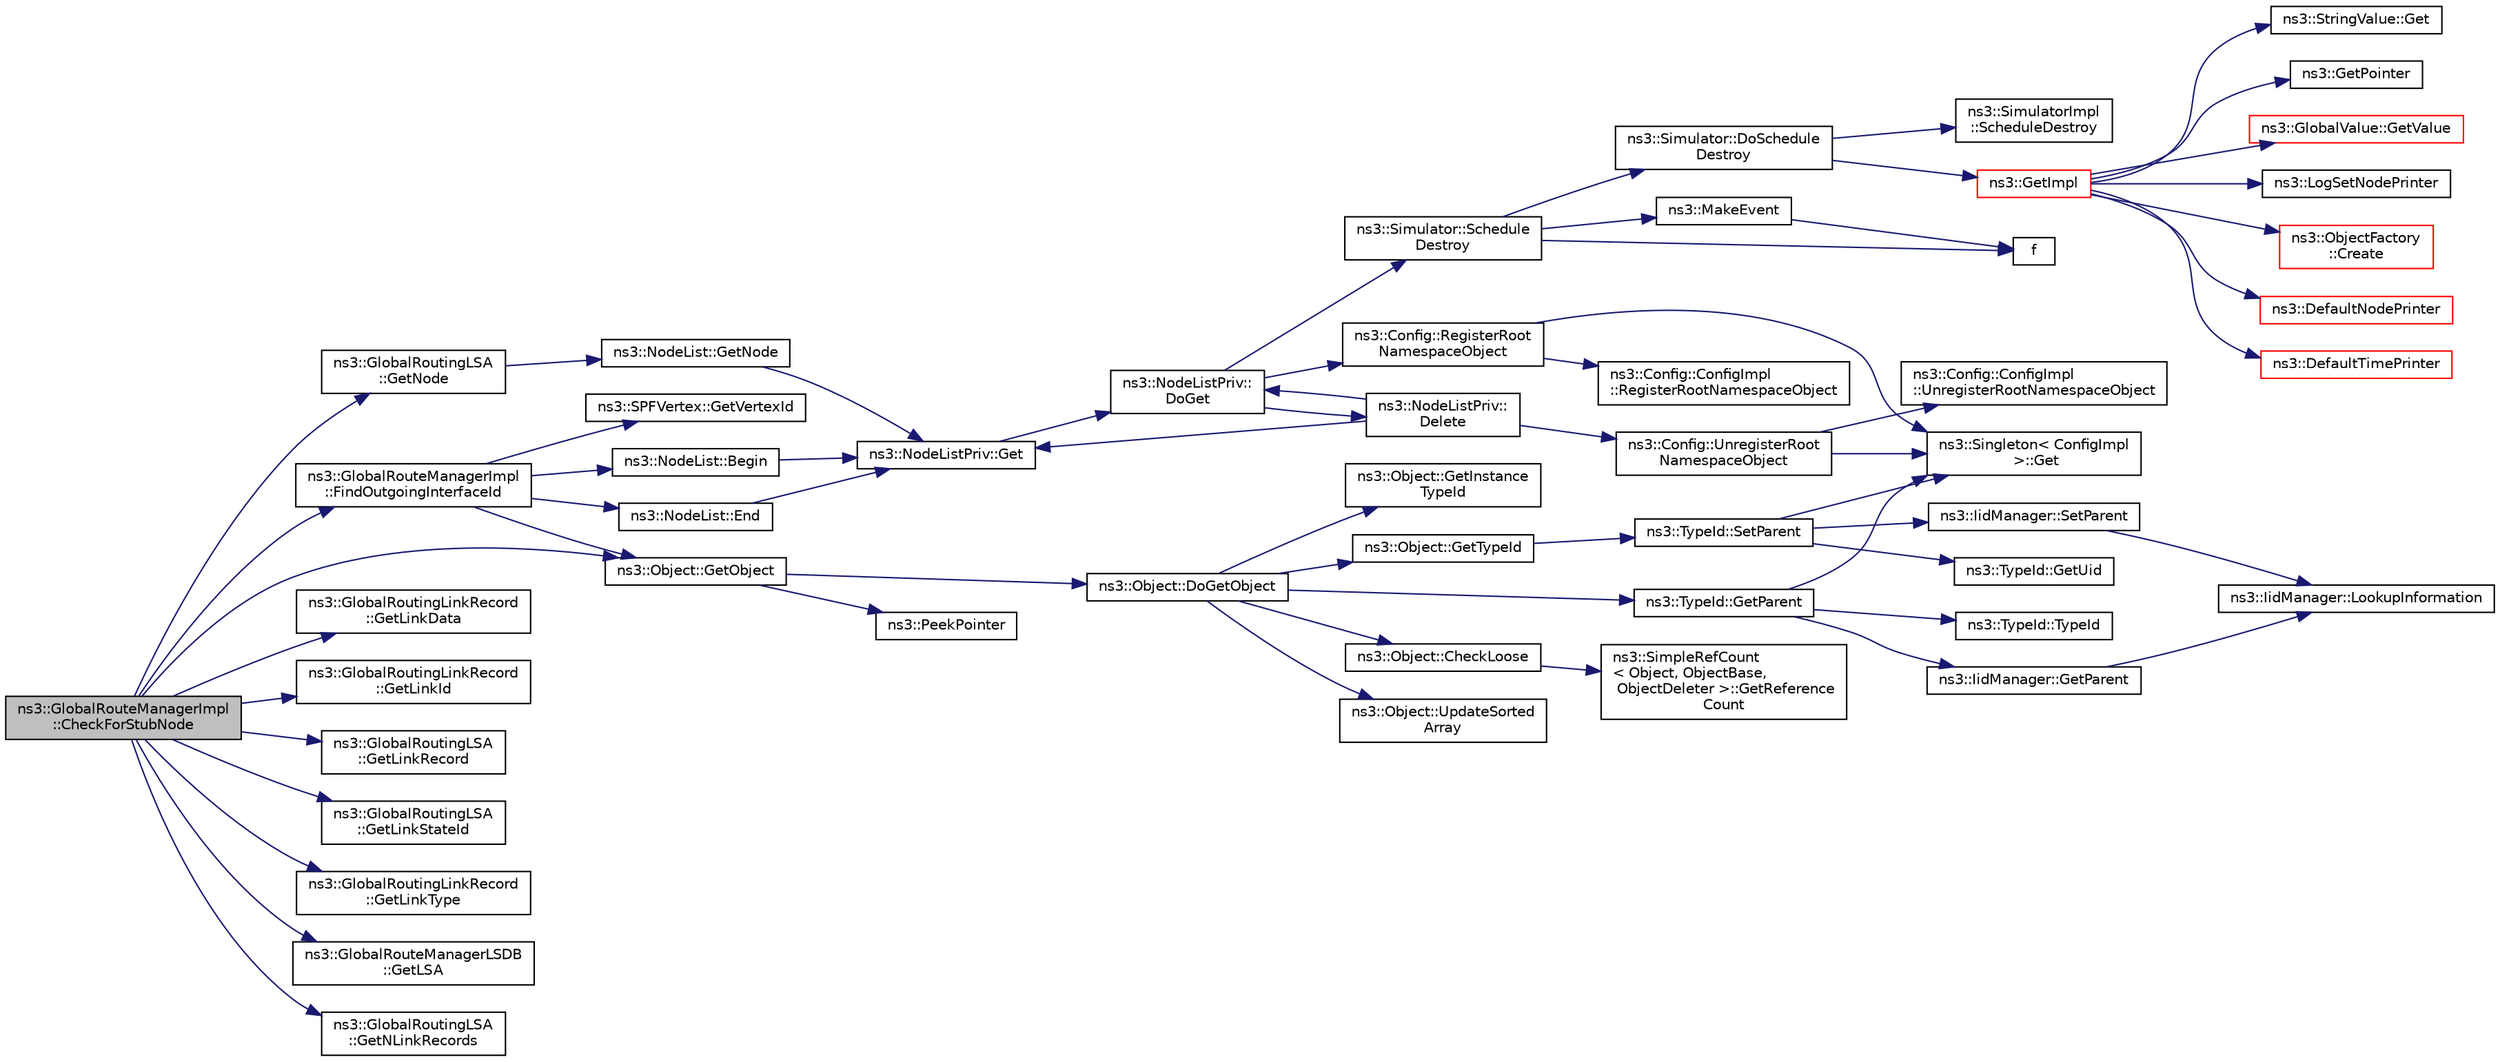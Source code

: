 digraph "ns3::GlobalRouteManagerImpl::CheckForStubNode"
{
 // LATEX_PDF_SIZE
  edge [fontname="Helvetica",fontsize="10",labelfontname="Helvetica",labelfontsize="10"];
  node [fontname="Helvetica",fontsize="10",shape=record];
  rankdir="LR";
  Node1 [label="ns3::GlobalRouteManagerImpl\l::CheckForStubNode",height=0.2,width=0.4,color="black", fillcolor="grey75", style="filled", fontcolor="black",tooltip="Test if a node is a stub, from an OSPF sense."];
  Node1 -> Node2 [color="midnightblue",fontsize="10",style="solid",fontname="Helvetica"];
  Node2 [label="ns3::GlobalRouteManagerImpl\l::FindOutgoingInterfaceId",height=0.2,width=0.4,color="black", fillcolor="white", style="filled",URL="$classns3_1_1_global_route_manager_impl.html#a55b3c7bf042d95de52cf56cc6699dc9a",tooltip="Return the interface number corresponding to a given IP address and mask."];
  Node2 -> Node3 [color="midnightblue",fontsize="10",style="solid",fontname="Helvetica"];
  Node3 [label="ns3::NodeList::Begin",height=0.2,width=0.4,color="black", fillcolor="white", style="filled",URL="$classns3_1_1_node_list.html#a93d2211831f5cb71d1dbb721e2721d7f",tooltip=" "];
  Node3 -> Node4 [color="midnightblue",fontsize="10",style="solid",fontname="Helvetica"];
  Node4 [label="ns3::NodeListPriv::Get",height=0.2,width=0.4,color="black", fillcolor="white", style="filled",URL="$classns3_1_1_node_list_priv.html#a746ce1482b3c1cf31d5a50cd55cffa92",tooltip="Get the node list object."];
  Node4 -> Node5 [color="midnightblue",fontsize="10",style="solid",fontname="Helvetica"];
  Node5 [label="ns3::NodeListPriv::\lDoGet",height=0.2,width=0.4,color="black", fillcolor="white", style="filled",URL="$classns3_1_1_node_list_priv.html#a6f0222de939567a488905f1c6876c4ca",tooltip="Get the node list object."];
  Node5 -> Node6 [color="midnightblue",fontsize="10",style="solid",fontname="Helvetica"];
  Node6 [label="ns3::NodeListPriv::\lDelete",height=0.2,width=0.4,color="black", fillcolor="white", style="filled",URL="$classns3_1_1_node_list_priv.html#a74f1811844a3891e71d8d9adbe81c33e",tooltip="Delete the nodes list object."];
  Node6 -> Node5 [color="midnightblue",fontsize="10",style="solid",fontname="Helvetica"];
  Node6 -> Node4 [color="midnightblue",fontsize="10",style="solid",fontname="Helvetica"];
  Node6 -> Node7 [color="midnightblue",fontsize="10",style="solid",fontname="Helvetica"];
  Node7 [label="ns3::Config::UnregisterRoot\lNamespaceObject",height=0.2,width=0.4,color="black", fillcolor="white", style="filled",URL="$group__config.html#gac04cd4b31e97845ee008d101218e66b1",tooltip=" "];
  Node7 -> Node8 [color="midnightblue",fontsize="10",style="solid",fontname="Helvetica"];
  Node8 [label="ns3::Singleton\< ConfigImpl\l \>::Get",height=0.2,width=0.4,color="black", fillcolor="white", style="filled",URL="$classns3_1_1_singleton.html#a80a2cd3c25a27ea72add7a9f7a141ffa",tooltip="Get a pointer to the singleton instance."];
  Node7 -> Node9 [color="midnightblue",fontsize="10",style="solid",fontname="Helvetica"];
  Node9 [label="ns3::Config::ConfigImpl\l::UnregisterRootNamespaceObject",height=0.2,width=0.4,color="black", fillcolor="white", style="filled",URL="$classns3_1_1_config_1_1_config_impl.html#a0226ce57c9eb138589339e6971991ac5",tooltip=" "];
  Node5 -> Node10 [color="midnightblue",fontsize="10",style="solid",fontname="Helvetica"];
  Node10 [label="ns3::Config::RegisterRoot\lNamespaceObject",height=0.2,width=0.4,color="black", fillcolor="white", style="filled",URL="$group__config.html#gadf663c596f54bed678e83cccd4e3d9d5",tooltip=" "];
  Node10 -> Node8 [color="midnightblue",fontsize="10",style="solid",fontname="Helvetica"];
  Node10 -> Node11 [color="midnightblue",fontsize="10",style="solid",fontname="Helvetica"];
  Node11 [label="ns3::Config::ConfigImpl\l::RegisterRootNamespaceObject",height=0.2,width=0.4,color="black", fillcolor="white", style="filled",URL="$classns3_1_1_config_1_1_config_impl.html#adc8bac6528fedf56e2c9dfe7ff28ac5b",tooltip=" "];
  Node5 -> Node12 [color="midnightblue",fontsize="10",style="solid",fontname="Helvetica"];
  Node12 [label="ns3::Simulator::Schedule\lDestroy",height=0.2,width=0.4,color="black", fillcolor="white", style="filled",URL="$classns3_1_1_simulator.html#a90f34279abc3b308d23a3dea7bffbdc0",tooltip="Schedule an event to run at the end of the simulation, when Simulator::Destroy() is called."];
  Node12 -> Node13 [color="midnightblue",fontsize="10",style="solid",fontname="Helvetica"];
  Node13 [label="ns3::Simulator::DoSchedule\lDestroy",height=0.2,width=0.4,color="black", fillcolor="white", style="filled",URL="$classns3_1_1_simulator.html#a00139c9c4e854aca72063485518c0d52",tooltip="Implementation of the various ScheduleDestroy methods."];
  Node13 -> Node14 [color="midnightblue",fontsize="10",style="solid",fontname="Helvetica"];
  Node14 [label="ns3::GetImpl",height=0.2,width=0.4,color="red", fillcolor="white", style="filled",URL="$group__simulator.html#ga42eb4eddad41528d4d99794a3dae3fd0",tooltip="Get the SimulatorImpl singleton."];
  Node14 -> Node15 [color="midnightblue",fontsize="10",style="solid",fontname="Helvetica"];
  Node15 [label="ns3::ObjectFactory\l::Create",height=0.2,width=0.4,color="red", fillcolor="white", style="filled",URL="$classns3_1_1_object_factory.html#a52eda277f4aaab54266134ba48102ad7",tooltip="Create an Object instance of the configured TypeId."];
  Node14 -> Node44 [color="midnightblue",fontsize="10",style="solid",fontname="Helvetica"];
  Node44 [label="ns3::DefaultNodePrinter",height=0.2,width=0.4,color="red", fillcolor="white", style="filled",URL="$group__logging.html#gac4c06cbbed12229d85991ced145f6be2",tooltip="Default node id printer implementation."];
  Node14 -> Node47 [color="midnightblue",fontsize="10",style="solid",fontname="Helvetica"];
  Node47 [label="ns3::DefaultTimePrinter",height=0.2,width=0.4,color="red", fillcolor="white", style="filled",URL="$namespacens3.html#ae01c3c7786b644dfb8a0bb8f1201b269",tooltip="Default Time printer."];
  Node14 -> Node52 [color="midnightblue",fontsize="10",style="solid",fontname="Helvetica"];
  Node52 [label="ns3::StringValue::Get",height=0.2,width=0.4,color="black", fillcolor="white", style="filled",URL="$classns3_1_1_string_value.html#a6f208c2778fe1c7882e5cb429b8326ae",tooltip=" "];
  Node14 -> Node53 [color="midnightblue",fontsize="10",style="solid",fontname="Helvetica"];
  Node53 [label="ns3::GetPointer",height=0.2,width=0.4,color="black", fillcolor="white", style="filled",URL="$namespacens3.html#ab4e173cdfd43d17c1a40d5348510a670",tooltip=" "];
  Node14 -> Node54 [color="midnightblue",fontsize="10",style="solid",fontname="Helvetica"];
  Node54 [label="ns3::GlobalValue::GetValue",height=0.2,width=0.4,color="red", fillcolor="white", style="filled",URL="$classns3_1_1_global_value.html#a48a99242193fb69609a17332733e8600",tooltip="Get the value."];
  Node14 -> Node56 [color="midnightblue",fontsize="10",style="solid",fontname="Helvetica"];
  Node56 [label="ns3::LogSetNodePrinter",height=0.2,width=0.4,color="black", fillcolor="white", style="filled",URL="$namespacens3.html#aebac73305345f2e2803fdeb102a7705e",tooltip="Set the LogNodePrinter function to be used to prepend log messages with the node id."];
  Node13 -> Node64 [color="midnightblue",fontsize="10",style="solid",fontname="Helvetica"];
  Node64 [label="ns3::SimulatorImpl\l::ScheduleDestroy",height=0.2,width=0.4,color="black", fillcolor="white", style="filled",URL="$classns3_1_1_simulator_impl.html#a04f4a00ed04886ed0b9982038c3ed5f9",tooltip="Schedule an event to run at the end of the simulation, after the Stop() time or condition has been re..."];
  Node12 -> Node65 [color="midnightblue",fontsize="10",style="solid",fontname="Helvetica"];
  Node65 [label="f",height=0.2,width=0.4,color="black", fillcolor="white", style="filled",URL="$80211b_8c.html#ae7ffc1a8f84fa47a0812b2f2b9627132",tooltip=" "];
  Node12 -> Node66 [color="midnightblue",fontsize="10",style="solid",fontname="Helvetica"];
  Node66 [label="ns3::MakeEvent",height=0.2,width=0.4,color="black", fillcolor="white", style="filled",URL="$group__makeeventfnptr.html#ga289a28a2497c18a9bd299e5e2014094b",tooltip="Make an EventImpl from a function pointer taking varying numbers of arguments."];
  Node66 -> Node65 [color="midnightblue",fontsize="10",style="solid",fontname="Helvetica"];
  Node2 -> Node67 [color="midnightblue",fontsize="10",style="solid",fontname="Helvetica"];
  Node67 [label="ns3::NodeList::End",height=0.2,width=0.4,color="black", fillcolor="white", style="filled",URL="$classns3_1_1_node_list.html#a027a558c16e6078e25c7ffc67becb559",tooltip=" "];
  Node67 -> Node4 [color="midnightblue",fontsize="10",style="solid",fontname="Helvetica"];
  Node2 -> Node68 [color="midnightblue",fontsize="10",style="solid",fontname="Helvetica"];
  Node68 [label="ns3::Object::GetObject",height=0.2,width=0.4,color="black", fillcolor="white", style="filled",URL="$classns3_1_1_object.html#ad21f5401ff705cd29c37f931ea3afc18",tooltip="Get a pointer to the requested aggregated Object."];
  Node68 -> Node69 [color="midnightblue",fontsize="10",style="solid",fontname="Helvetica"];
  Node69 [label="ns3::Object::DoGetObject",height=0.2,width=0.4,color="black", fillcolor="white", style="filled",URL="$classns3_1_1_object.html#a7c009975f7c0994cb47a69f713745e0a",tooltip="Find an Object of TypeId tid in the aggregates of this Object."];
  Node69 -> Node70 [color="midnightblue",fontsize="10",style="solid",fontname="Helvetica"];
  Node70 [label="ns3::Object::CheckLoose",height=0.2,width=0.4,color="black", fillcolor="white", style="filled",URL="$classns3_1_1_object.html#a33b1d1c52665f27a2fd4857aef5618f2",tooltip="Check if any aggregated Objects have non-zero reference counts."];
  Node70 -> Node43 [color="midnightblue",fontsize="10",style="solid",fontname="Helvetica"];
  Node43 [label="ns3::SimpleRefCount\l\< Object, ObjectBase,\l ObjectDeleter \>::GetReference\lCount",height=0.2,width=0.4,color="black", fillcolor="white", style="filled",URL="$classns3_1_1_simple_ref_count.html#a9cb85ae452ce0e1c74f11b3e4d357171",tooltip="Get the reference count of the object."];
  Node69 -> Node71 [color="midnightblue",fontsize="10",style="solid",fontname="Helvetica"];
  Node71 [label="ns3::Object::GetInstance\lTypeId",height=0.2,width=0.4,color="black", fillcolor="white", style="filled",URL="$classns3_1_1_object.html#a9a0bc0211cfab9842e1046b5c5810e5a",tooltip="Get the most derived TypeId for this Object."];
  Node69 -> Node28 [color="midnightblue",fontsize="10",style="solid",fontname="Helvetica"];
  Node28 [label="ns3::TypeId::GetParent",height=0.2,width=0.4,color="black", fillcolor="white", style="filled",URL="$classns3_1_1_type_id.html#ab84f81aee52154af39a8668b59c89d63",tooltip="Get the parent of this TypeId."];
  Node28 -> Node29 [color="midnightblue",fontsize="10",style="solid",fontname="Helvetica"];
  Node29 [label="ns3::TypeId::TypeId",height=0.2,width=0.4,color="black", fillcolor="white", style="filled",URL="$classns3_1_1_type_id.html#ab76e26690f1af4f1cffa6a72245e8928",tooltip="Default constructor."];
  Node28 -> Node8 [color="midnightblue",fontsize="10",style="solid",fontname="Helvetica"];
  Node28 -> Node30 [color="midnightblue",fontsize="10",style="solid",fontname="Helvetica"];
  Node30 [label="ns3::IidManager::GetParent",height=0.2,width=0.4,color="black", fillcolor="white", style="filled",URL="$classns3_1_1_iid_manager.html#a26a0cf5d08e0e9d8ad1128b77599b1f5",tooltip="Get the parent of a type id."];
  Node30 -> Node25 [color="midnightblue",fontsize="10",style="solid",fontname="Helvetica"];
  Node25 [label="ns3::IidManager::LookupInformation",height=0.2,width=0.4,color="black", fillcolor="white", style="filled",URL="$classns3_1_1_iid_manager.html#a84af06b798b21fa700469a3ac5f65f3f",tooltip="Retrieve the information record for a type."];
  Node69 -> Node72 [color="midnightblue",fontsize="10",style="solid",fontname="Helvetica"];
  Node72 [label="ns3::Object::GetTypeId",height=0.2,width=0.4,color="black", fillcolor="white", style="filled",URL="$classns3_1_1_object.html#a1d040243983ab74ec923bde26d7cb7e7",tooltip="Register this type."];
  Node72 -> Node35 [color="midnightblue",fontsize="10",style="solid",fontname="Helvetica"];
  Node35 [label="ns3::TypeId::SetParent",height=0.2,width=0.4,color="black", fillcolor="white", style="filled",URL="$classns3_1_1_type_id.html#abaaca67ab7d2471067e7c275df0f7309",tooltip="Set the parent TypeId."];
  Node35 -> Node8 [color="midnightblue",fontsize="10",style="solid",fontname="Helvetica"];
  Node35 -> Node36 [color="midnightblue",fontsize="10",style="solid",fontname="Helvetica"];
  Node36 [label="ns3::TypeId::GetUid",height=0.2,width=0.4,color="black", fillcolor="white", style="filled",URL="$classns3_1_1_type_id.html#a429535085325d6f926724771446d9047",tooltip="Get the internal id of this TypeId."];
  Node35 -> Node37 [color="midnightblue",fontsize="10",style="solid",fontname="Helvetica"];
  Node37 [label="ns3::IidManager::SetParent",height=0.2,width=0.4,color="black", fillcolor="white", style="filled",URL="$classns3_1_1_iid_manager.html#a4042931260554c907699367b6811426f",tooltip="Set the parent of a type id."];
  Node37 -> Node25 [color="midnightblue",fontsize="10",style="solid",fontname="Helvetica"];
  Node69 -> Node73 [color="midnightblue",fontsize="10",style="solid",fontname="Helvetica"];
  Node73 [label="ns3::Object::UpdateSorted\lArray",height=0.2,width=0.4,color="black", fillcolor="white", style="filled",URL="$classns3_1_1_object.html#ade62655b9680ca5ebf5af7e0fda7a21f",tooltip="Keep the list of aggregates in most-recently-used order."];
  Node68 -> Node74 [color="midnightblue",fontsize="10",style="solid",fontname="Helvetica"];
  Node74 [label="ns3::PeekPointer",height=0.2,width=0.4,color="black", fillcolor="white", style="filled",URL="$namespacens3.html#af2a7557fe9afdd98d8f6f8f6e412cf5a",tooltip=" "];
  Node2 -> Node75 [color="midnightblue",fontsize="10",style="solid",fontname="Helvetica"];
  Node75 [label="ns3::SPFVertex::GetVertexId",height=0.2,width=0.4,color="black", fillcolor="white", style="filled",URL="$classns3_1_1_s_p_f_vertex.html#aee273fe68ca8969878e0d23b24f7bfd3",tooltip="Get the Vertex ID field of a SPFVertex object."];
  Node1 -> Node76 [color="midnightblue",fontsize="10",style="solid",fontname="Helvetica"];
  Node76 [label="ns3::GlobalRoutingLinkRecord\l::GetLinkData",height=0.2,width=0.4,color="black", fillcolor="white", style="filled",URL="$classns3_1_1_global_routing_link_record.html#ae329213648a513bef41aca9efe8c951a",tooltip="Get the Link Data field of the Global Routing Link Record."];
  Node1 -> Node77 [color="midnightblue",fontsize="10",style="solid",fontname="Helvetica"];
  Node77 [label="ns3::GlobalRoutingLinkRecord\l::GetLinkId",height=0.2,width=0.4,color="black", fillcolor="white", style="filled",URL="$classns3_1_1_global_routing_link_record.html#ab56e5ee06ec3c740bf94795d50823c85",tooltip="Get the Link ID field of the Global Routing Link Record."];
  Node1 -> Node78 [color="midnightblue",fontsize="10",style="solid",fontname="Helvetica"];
  Node78 [label="ns3::GlobalRoutingLSA\l::GetLinkRecord",height=0.2,width=0.4,color="black", fillcolor="white", style="filled",URL="$classns3_1_1_global_routing_l_s_a.html#acb1684442a660e70d3cc3e8bd838af50",tooltip="Return a pointer to the specified Global Routing Link Record."];
  Node1 -> Node79 [color="midnightblue",fontsize="10",style="solid",fontname="Helvetica"];
  Node79 [label="ns3::GlobalRoutingLSA\l::GetLinkStateId",height=0.2,width=0.4,color="black", fillcolor="white", style="filled",URL="$classns3_1_1_global_routing_l_s_a.html#ae393e76bb179f591a47e10e51121a9ab",tooltip="Get the Link State ID as defined by the OSPF spec."];
  Node1 -> Node80 [color="midnightblue",fontsize="10",style="solid",fontname="Helvetica"];
  Node80 [label="ns3::GlobalRoutingLinkRecord\l::GetLinkType",height=0.2,width=0.4,color="black", fillcolor="white", style="filled",URL="$classns3_1_1_global_routing_link_record.html#a7160442a4e6dcbbe4508b2a14ac502d4",tooltip="Get the Link Type field of the Global Routing Link Record."];
  Node1 -> Node81 [color="midnightblue",fontsize="10",style="solid",fontname="Helvetica"];
  Node81 [label="ns3::GlobalRouteManagerLSDB\l::GetLSA",height=0.2,width=0.4,color="black", fillcolor="white", style="filled",URL="$classns3_1_1_global_route_manager_l_s_d_b.html#a64eda702541d4bd6afa2b5518ec86e1d",tooltip="Look up the Link State Advertisement associated with the given link state ID (address)."];
  Node1 -> Node82 [color="midnightblue",fontsize="10",style="solid",fontname="Helvetica"];
  Node82 [label="ns3::GlobalRoutingLSA\l::GetNLinkRecords",height=0.2,width=0.4,color="black", fillcolor="white", style="filled",URL="$classns3_1_1_global_routing_l_s_a.html#a1b9d99bfd22d948880df3b812c0b5583",tooltip="Return the number of Global Routing Link Records in the LSA."];
  Node1 -> Node83 [color="midnightblue",fontsize="10",style="solid",fontname="Helvetica"];
  Node83 [label="ns3::GlobalRoutingLSA\l::GetNode",height=0.2,width=0.4,color="black", fillcolor="white", style="filled",URL="$classns3_1_1_global_routing_l_s_a.html#a51be8c6fe2dfbd5fff6bb5323bbeb732",tooltip="Get the Node pointer of the node that originated this LSA."];
  Node83 -> Node84 [color="midnightblue",fontsize="10",style="solid",fontname="Helvetica"];
  Node84 [label="ns3::NodeList::GetNode",height=0.2,width=0.4,color="black", fillcolor="white", style="filled",URL="$classns3_1_1_node_list.html#a80ac09977d48d29db5c704ac8483cf6c",tooltip=" "];
  Node84 -> Node4 [color="midnightblue",fontsize="10",style="solid",fontname="Helvetica"];
  Node1 -> Node68 [color="midnightblue",fontsize="10",style="solid",fontname="Helvetica"];
}
